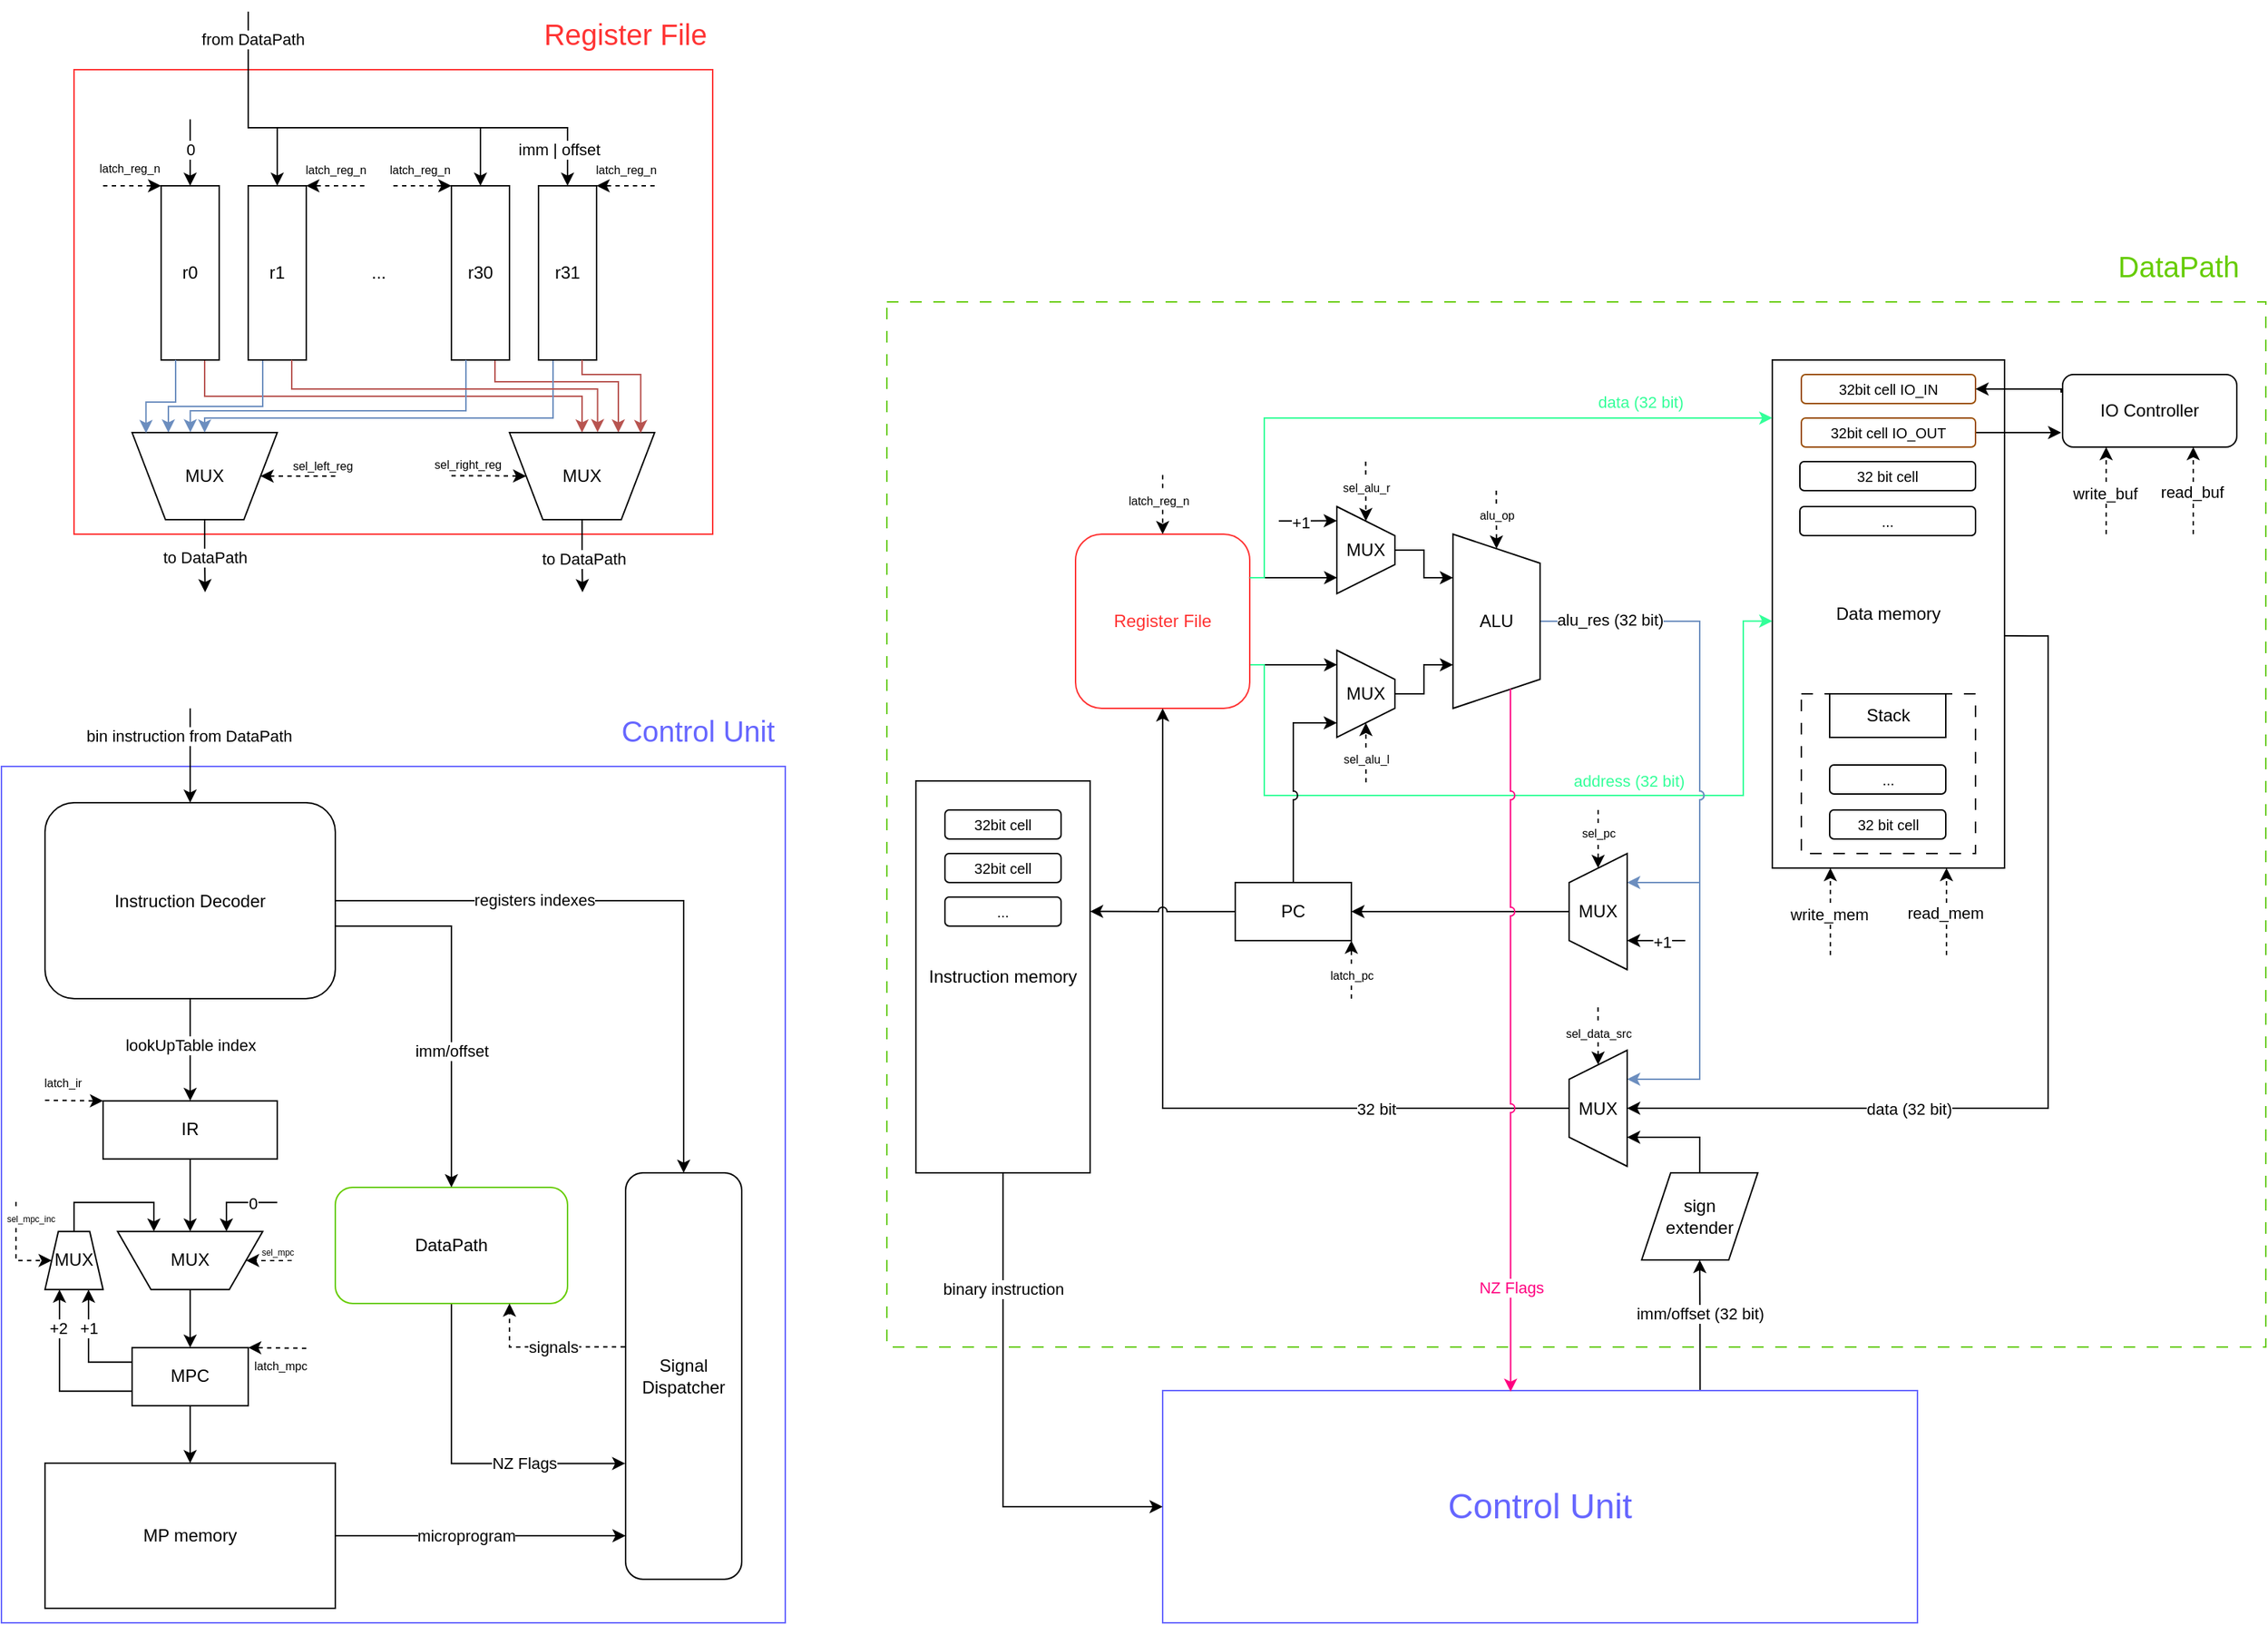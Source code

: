 <mxfile version="27.0.5">
  <diagram name="Страница — 1" id="z1fpUaOGZpdqGnygQPZb">
    <mxGraphModel dx="1678" dy="1046" grid="1" gridSize="10" guides="1" tooltips="1" connect="1" arrows="1" fold="1" page="1" pageScale="1" pageWidth="827" pageHeight="1169" math="0" shadow="0">
      <root>
        <mxCell id="0" />
        <mxCell id="1" parent="0" />
        <mxCell id="oMzu2f3fphEvVEeA5ftE-1" value="" style="verticalLabelPosition=bottom;verticalAlign=top;html=1;shape=mxgraph.basic.rect;fillColor2=none;strokeWidth=1;size=30;indent=100;fillColor=none;strokeColor=#FF3333;movable=1;resizable=1;rotatable=1;deletable=1;editable=1;locked=0;connectable=1;" parent="1" vertex="1">
          <mxGeometry x="70" y="80" width="440" height="320" as="geometry" />
        </mxCell>
        <mxCell id="oMzu2f3fphEvVEeA5ftE-2" value="&lt;font style=&quot;font-size: 20px;&quot;&gt;Register File&lt;/font&gt;" style="text;html=1;align=center;verticalAlign=middle;whiteSpace=wrap;rounded=0;strokeColor=none;fontColor=#FF3333;" parent="1" vertex="1">
          <mxGeometry x="390" y="40" width="120" height="30" as="geometry" />
        </mxCell>
        <mxCell id="oMzu2f3fphEvVEeA5ftE-17" style="edgeStyle=orthogonalEdgeStyle;rounded=0;orthogonalLoop=1;jettySize=auto;html=1;entryX=0;entryY=0.5;entryDx=0;entryDy=0;" parent="1" source="oMzu2f3fphEvVEeA5ftE-1" target="oMzu2f3fphEvVEeA5ftE-3" edge="1">
          <mxGeometry relative="1" as="geometry">
            <Array as="points">
              <mxPoint x="160" y="110" />
              <mxPoint x="160" y="110" />
            </Array>
          </mxGeometry>
        </mxCell>
        <mxCell id="oMzu2f3fphEvVEeA5ftE-18" value="0" style="edgeLabel;html=1;align=center;verticalAlign=middle;resizable=0;points=[];" parent="oMzu2f3fphEvVEeA5ftE-17" vertex="1" connectable="0">
          <mxGeometry x="-0.134" relative="1" as="geometry">
            <mxPoint as="offset" />
          </mxGeometry>
        </mxCell>
        <mxCell id="oMzu2f3fphEvVEeA5ftE-34" style="edgeStyle=orthogonalEdgeStyle;rounded=0;orthogonalLoop=1;jettySize=auto;html=1;exitX=1;exitY=0.25;exitDx=0;exitDy=0;entryX=0.5;entryY=0;entryDx=0;entryDy=0;fillColor=#f8cecc;strokeColor=#b85450;" parent="1" source="oMzu2f3fphEvVEeA5ftE-3" target="oMzu2f3fphEvVEeA5ftE-7" edge="1">
          <mxGeometry relative="1" as="geometry">
            <Array as="points">
              <mxPoint x="160" y="305" />
              <mxPoint x="420" y="305" />
            </Array>
          </mxGeometry>
        </mxCell>
        <mxCell id="oMzu2f3fphEvVEeA5ftE-3" value="r0" style="rounded=0;whiteSpace=wrap;html=1;direction=south;" parent="1" vertex="1">
          <mxGeometry x="130" y="160" width="40" height="120" as="geometry" />
        </mxCell>
        <mxCell id="oMzu2f3fphEvVEeA5ftE-12" style="edgeStyle=orthogonalEdgeStyle;rounded=0;orthogonalLoop=1;jettySize=auto;html=1;entryX=0;entryY=0.5;entryDx=0;entryDy=0;" parent="1" target="oMzu2f3fphEvVEeA5ftE-4" edge="1">
          <mxGeometry relative="1" as="geometry">
            <mxPoint x="190" y="40" as="sourcePoint" />
            <Array as="points">
              <mxPoint x="190" y="120" />
              <mxPoint x="210" y="120" />
            </Array>
          </mxGeometry>
        </mxCell>
        <mxCell id="oMzu2f3fphEvVEeA5ftE-21" style="edgeStyle=orthogonalEdgeStyle;rounded=0;orthogonalLoop=1;jettySize=auto;html=1;exitX=1;exitY=0.75;exitDx=0;exitDy=0;entryX=0.25;entryY=0;entryDx=0;entryDy=0;fillColor=#dae8fc;strokeColor=#6c8ebf;" parent="1" source="oMzu2f3fphEvVEeA5ftE-4" target="oMzu2f3fphEvVEeA5ftE-6" edge="1">
          <mxGeometry relative="1" as="geometry">
            <mxPoint x="230" y="298" as="sourcePoint" />
            <mxPoint x="135" y="348" as="targetPoint" />
            <Array as="points">
              <mxPoint x="200" y="312" />
              <mxPoint x="135" y="312" />
            </Array>
          </mxGeometry>
        </mxCell>
        <mxCell id="oMzu2f3fphEvVEeA5ftE-4" value="r1" style="rounded=0;whiteSpace=wrap;html=1;direction=south;" parent="1" vertex="1">
          <mxGeometry x="190" y="160" width="40" height="120" as="geometry" />
        </mxCell>
        <mxCell id="oMzu2f3fphEvVEeA5ftE-13" style="edgeStyle=orthogonalEdgeStyle;rounded=0;orthogonalLoop=1;jettySize=auto;html=1;entryX=0;entryY=0.5;entryDx=0;entryDy=0;" parent="1" target="oMzu2f3fphEvVEeA5ftE-5" edge="1">
          <mxGeometry relative="1" as="geometry">
            <mxPoint x="190" y="40" as="sourcePoint" />
            <Array as="points">
              <mxPoint x="190" y="40" />
              <mxPoint x="190" y="120" />
              <mxPoint x="350" y="120" />
            </Array>
          </mxGeometry>
        </mxCell>
        <mxCell id="oMzu2f3fphEvVEeA5ftE-31" style="edgeStyle=orthogonalEdgeStyle;rounded=0;orthogonalLoop=1;jettySize=auto;html=1;exitX=1;exitY=0.25;exitDx=0;exitDy=0;entryX=0.75;entryY=0;entryDx=0;entryDy=0;fillColor=#f8cecc;strokeColor=#b85450;" parent="1" source="oMzu2f3fphEvVEeA5ftE-5" target="oMzu2f3fphEvVEeA5ftE-7" edge="1">
          <mxGeometry relative="1" as="geometry">
            <mxPoint x="350" y="275" as="sourcePoint" />
            <mxPoint x="445" y="325" as="targetPoint" />
            <Array as="points">
              <mxPoint x="360" y="295" />
              <mxPoint x="445" y="295" />
            </Array>
          </mxGeometry>
        </mxCell>
        <mxCell id="oMzu2f3fphEvVEeA5ftE-5" value="r30" style="rounded=0;whiteSpace=wrap;html=1;direction=south;" parent="1" vertex="1">
          <mxGeometry x="330" y="160" width="40" height="120" as="geometry" />
        </mxCell>
        <mxCell id="oMzu2f3fphEvVEeA5ftE-36" style="edgeStyle=orthogonalEdgeStyle;rounded=0;orthogonalLoop=1;jettySize=auto;html=1;exitX=0.5;exitY=1;exitDx=0;exitDy=0;" parent="1" source="oMzu2f3fphEvVEeA5ftE-6" edge="1">
          <mxGeometry relative="1" as="geometry">
            <mxPoint x="160.31" y="440" as="targetPoint" />
          </mxGeometry>
        </mxCell>
        <mxCell id="oMzu2f3fphEvVEeA5ftE-38" value="to DataPath" style="edgeLabel;html=1;align=center;verticalAlign=middle;resizable=0;points=[];" parent="oMzu2f3fphEvVEeA5ftE-36" vertex="1" connectable="0">
          <mxGeometry x="-0.131" relative="1" as="geometry">
            <mxPoint y="4" as="offset" />
          </mxGeometry>
        </mxCell>
        <mxCell id="oMzu2f3fphEvVEeA5ftE-40" style="edgeStyle=orthogonalEdgeStyle;rounded=0;orthogonalLoop=1;jettySize=auto;html=1;exitX=1;exitY=0.5;exitDx=0;exitDy=0;entryX=1;entryY=0.5;entryDx=0;entryDy=0;" parent="1" source="oMzu2f3fphEvVEeA5ftE-6" target="oMzu2f3fphEvVEeA5ftE-6" edge="1">
          <mxGeometry relative="1" as="geometry">
            <Array as="points" />
          </mxGeometry>
        </mxCell>
        <mxCell id="oMzu2f3fphEvVEeA5ftE-41" style="edgeStyle=orthogonalEdgeStyle;rounded=0;orthogonalLoop=1;jettySize=auto;html=1;exitX=0.409;exitY=0.875;exitDx=0;exitDy=0;entryX=1;entryY=0.5;entryDx=0;entryDy=0;exitPerimeter=0;dashed=1;" parent="1" source="oMzu2f3fphEvVEeA5ftE-1" target="oMzu2f3fphEvVEeA5ftE-6" edge="1">
          <mxGeometry relative="1" as="geometry">
            <mxPoint x="230" y="360" as="sourcePoint" />
            <Array as="points">
              <mxPoint x="230" y="360" />
              <mxPoint x="230" y="360" />
            </Array>
          </mxGeometry>
        </mxCell>
        <mxCell id="oMzu2f3fphEvVEeA5ftE-43" value="&lt;font style=&quot;font-size: 8px;&quot;&gt;sel_left_reg&lt;/font&gt;" style="edgeLabel;html=1;align=center;verticalAlign=middle;resizable=0;points=[];" parent="oMzu2f3fphEvVEeA5ftE-41" vertex="1" connectable="0">
          <mxGeometry x="-0.631" y="-2" relative="1" as="geometry">
            <mxPoint y="-6" as="offset" />
          </mxGeometry>
        </mxCell>
        <mxCell id="oMzu2f3fphEvVEeA5ftE-6" value="MUX" style="verticalLabelPosition=middle;verticalAlign=middle;html=1;shape=trapezoid;perimeter=trapezoidPerimeter;whiteSpace=wrap;size=0.23;arcSize=10;flipV=1;labelPosition=center;align=center;" parent="1" vertex="1">
          <mxGeometry x="110" y="330" width="100" height="60" as="geometry" />
        </mxCell>
        <mxCell id="oMzu2f3fphEvVEeA5ftE-37" style="edgeStyle=orthogonalEdgeStyle;rounded=0;orthogonalLoop=1;jettySize=auto;html=1;exitX=0.5;exitY=1;exitDx=0;exitDy=0;" parent="1" source="oMzu2f3fphEvVEeA5ftE-7" edge="1">
          <mxGeometry relative="1" as="geometry">
            <mxPoint x="420.31" y="440" as="targetPoint" />
          </mxGeometry>
        </mxCell>
        <mxCell id="oMzu2f3fphEvVEeA5ftE-39" value="to DataPath" style="edgeLabel;html=1;align=center;verticalAlign=middle;resizable=0;points=[];" parent="oMzu2f3fphEvVEeA5ftE-37" vertex="1" connectable="0">
          <mxGeometry x="-0.348" y="1" relative="1" as="geometry">
            <mxPoint y="10" as="offset" />
          </mxGeometry>
        </mxCell>
        <mxCell id="oMzu2f3fphEvVEeA5ftE-7" value="MUX" style="verticalLabelPosition=middle;verticalAlign=middle;html=1;shape=trapezoid;perimeter=trapezoidPerimeter;whiteSpace=wrap;size=0.23;arcSize=10;flipV=1;labelPosition=center;align=center;" parent="1" vertex="1">
          <mxGeometry x="370" y="330" width="100" height="60" as="geometry" />
        </mxCell>
        <mxCell id="oMzu2f3fphEvVEeA5ftE-8" value="..." style="text;html=1;align=center;verticalAlign=middle;whiteSpace=wrap;rounded=0;" parent="1" vertex="1">
          <mxGeometry x="260" y="200" width="40" height="40" as="geometry" />
        </mxCell>
        <mxCell id="oMzu2f3fphEvVEeA5ftE-16" style="edgeStyle=orthogonalEdgeStyle;rounded=0;orthogonalLoop=1;jettySize=auto;html=1;entryX=0;entryY=0.5;entryDx=0;entryDy=0;" parent="1" target="oMzu2f3fphEvVEeA5ftE-15" edge="1">
          <mxGeometry relative="1" as="geometry">
            <mxPoint x="190" y="40" as="sourcePoint" />
            <Array as="points">
              <mxPoint x="190" y="40" />
              <mxPoint x="190" y="120" />
              <mxPoint x="410" y="120" />
            </Array>
          </mxGeometry>
        </mxCell>
        <mxCell id="oMzu2f3fphEvVEeA5ftE-19" value="from DataPath" style="edgeLabel;html=1;align=center;verticalAlign=middle;resizable=0;points=[];" parent="oMzu2f3fphEvVEeA5ftE-16" vertex="1" connectable="0">
          <mxGeometry x="-0.889" y="3" relative="1" as="geometry">
            <mxPoint as="offset" />
          </mxGeometry>
        </mxCell>
        <mxCell id="oMzu2f3fphEvVEeA5ftE-35" value="imm | offset" style="edgeLabel;html=1;align=center;verticalAlign=middle;resizable=0;points=[];" parent="oMzu2f3fphEvVEeA5ftE-16" vertex="1" connectable="0">
          <mxGeometry x="0.858" y="1" relative="1" as="geometry">
            <mxPoint x="-7" y="-1" as="offset" />
          </mxGeometry>
        </mxCell>
        <mxCell id="oMzu2f3fphEvVEeA5ftE-23" style="edgeStyle=orthogonalEdgeStyle;rounded=0;orthogonalLoop=1;jettySize=auto;html=1;exitX=1;exitY=0.75;exitDx=0;exitDy=0;entryX=0.5;entryY=0;entryDx=0;entryDy=0;fillColor=#dae8fc;strokeColor=#6c8ebf;" parent="1" source="oMzu2f3fphEvVEeA5ftE-15" target="oMzu2f3fphEvVEeA5ftE-6" edge="1">
          <mxGeometry relative="1" as="geometry">
            <Array as="points">
              <mxPoint x="400" y="320" />
              <mxPoint x="160" y="320" />
            </Array>
          </mxGeometry>
        </mxCell>
        <mxCell id="oMzu2f3fphEvVEeA5ftE-15" value="r31" style="rounded=0;whiteSpace=wrap;html=1;direction=south;" parent="1" vertex="1">
          <mxGeometry x="390" y="160" width="40" height="120" as="geometry" />
        </mxCell>
        <mxCell id="oMzu2f3fphEvVEeA5ftE-20" style="edgeStyle=orthogonalEdgeStyle;rounded=0;orthogonalLoop=1;jettySize=auto;html=1;exitX=1;exitY=0.75;exitDx=0;exitDy=0;entryX=0.096;entryY=0.994;entryDx=0;entryDy=0;entryPerimeter=0;fillColor=#dae8fc;strokeColor=#6c8ebf;" parent="1" source="oMzu2f3fphEvVEeA5ftE-3" target="oMzu2f3fphEvVEeA5ftE-6" edge="1">
          <mxGeometry relative="1" as="geometry">
            <mxPoint x="170" y="299" as="sourcePoint" />
            <mxPoint x="119.8" y="349.48" as="targetPoint" />
            <Array as="points">
              <mxPoint x="140" y="309" />
              <mxPoint x="120" y="309" />
            </Array>
          </mxGeometry>
        </mxCell>
        <mxCell id="oMzu2f3fphEvVEeA5ftE-22" style="edgeStyle=orthogonalEdgeStyle;rounded=0;orthogonalLoop=1;jettySize=auto;html=1;entryX=0.401;entryY=1.003;entryDx=0;entryDy=0;entryPerimeter=0;fillColor=#dae8fc;strokeColor=#6c8ebf;" parent="1" target="oMzu2f3fphEvVEeA5ftE-6" edge="1">
          <mxGeometry relative="1" as="geometry">
            <mxPoint x="340" y="280" as="sourcePoint" />
            <mxPoint x="150.1" y="338" as="targetPoint" />
            <Array as="points">
              <mxPoint x="340" y="280" />
              <mxPoint x="340" y="315" />
              <mxPoint x="150" y="315" />
            </Array>
          </mxGeometry>
        </mxCell>
        <mxCell id="oMzu2f3fphEvVEeA5ftE-30" style="edgeStyle=orthogonalEdgeStyle;rounded=0;orthogonalLoop=1;jettySize=auto;html=1;exitX=1;exitY=0.25;exitDx=0;exitDy=0;entryX=0.904;entryY=0.994;entryDx=0;entryDy=0;entryPerimeter=0;fillColor=#f8cecc;strokeColor=#b85450;" parent="1" source="oMzu2f3fphEvVEeA5ftE-15" target="oMzu2f3fphEvVEeA5ftE-7" edge="1">
          <mxGeometry relative="1" as="geometry">
            <Array as="points">
              <mxPoint x="420" y="290" />
              <mxPoint x="460" y="290" />
            </Array>
          </mxGeometry>
        </mxCell>
        <mxCell id="oMzu2f3fphEvVEeA5ftE-33" style="edgeStyle=orthogonalEdgeStyle;rounded=0;orthogonalLoop=1;jettySize=auto;html=1;exitX=1;exitY=0.25;exitDx=0;exitDy=0;entryX=0.607;entryY=1.004;entryDx=0;entryDy=0;entryPerimeter=0;fillColor=#f8cecc;strokeColor=#b85450;" parent="1" source="oMzu2f3fphEvVEeA5ftE-4" edge="1">
          <mxGeometry relative="1" as="geometry">
            <mxPoint x="230" y="280.0" as="sourcePoint" />
            <mxPoint x="430.7" y="329.76" as="targetPoint" />
            <Array as="points">
              <mxPoint x="220" y="300" />
              <mxPoint x="431" y="300" />
            </Array>
          </mxGeometry>
        </mxCell>
        <mxCell id="oMzu2f3fphEvVEeA5ftE-42" style="edgeStyle=orthogonalEdgeStyle;rounded=0;orthogonalLoop=1;jettySize=auto;html=1;exitX=0;exitY=0.5;exitDx=0;exitDy=0;entryX=0;entryY=0.5;entryDx=0;entryDy=0;dashed=1;" parent="1" target="oMzu2f3fphEvVEeA5ftE-7" edge="1">
          <mxGeometry relative="1" as="geometry">
            <mxPoint x="330" y="359.8" as="sourcePoint" />
            <mxPoint x="381" y="359.8" as="targetPoint" />
            <Array as="points">
              <mxPoint x="360" y="360" />
            </Array>
          </mxGeometry>
        </mxCell>
        <mxCell id="oMzu2f3fphEvVEeA5ftE-44" value="&lt;font style=&quot;font-size: 8px;&quot;&gt;sel_right_reg&lt;/font&gt;" style="edgeLabel;html=1;align=center;verticalAlign=middle;resizable=0;points=[];" parent="oMzu2f3fphEvVEeA5ftE-42" vertex="1" connectable="0">
          <mxGeometry x="0.013" y="-2" relative="1" as="geometry">
            <mxPoint x="-15" y="-11" as="offset" />
          </mxGeometry>
        </mxCell>
        <mxCell id="oMzu2f3fphEvVEeA5ftE-46" value="" style="endArrow=classic;html=1;rounded=0;entryX=0;entryY=1;entryDx=0;entryDy=0;dashed=1;" parent="1" target="oMzu2f3fphEvVEeA5ftE-3" edge="1">
          <mxGeometry width="50" height="50" relative="1" as="geometry">
            <mxPoint x="90" y="160" as="sourcePoint" />
            <mxPoint x="130" y="160" as="targetPoint" />
          </mxGeometry>
        </mxCell>
        <mxCell id="oMzu2f3fphEvVEeA5ftE-47" value="&lt;font style=&quot;font-size: 8px;&quot;&gt;latch_reg_n&lt;/font&gt;" style="edgeLabel;html=1;align=center;verticalAlign=middle;resizable=0;points=[];" parent="oMzu2f3fphEvVEeA5ftE-46" vertex="1" connectable="0">
          <mxGeometry x="0.053" relative="1" as="geometry">
            <mxPoint x="-3" y="-13" as="offset" />
          </mxGeometry>
        </mxCell>
        <mxCell id="oMzu2f3fphEvVEeA5ftE-48" value="" style="endArrow=classic;html=1;rounded=0;dashed=1;entryX=0;entryY=0;entryDx=0;entryDy=0;" parent="1" target="oMzu2f3fphEvVEeA5ftE-4" edge="1">
          <mxGeometry width="50" height="50" relative="1" as="geometry">
            <mxPoint x="270" y="160" as="sourcePoint" />
            <mxPoint x="250" y="159.52" as="targetPoint" />
          </mxGeometry>
        </mxCell>
        <mxCell id="oMzu2f3fphEvVEeA5ftE-49" value="&lt;font style=&quot;font-size: 8px;&quot;&gt;latch_reg_n&lt;/font&gt;" style="edgeLabel;html=1;align=center;verticalAlign=middle;resizable=0;points=[];" parent="oMzu2f3fphEvVEeA5ftE-48" vertex="1" connectable="0">
          <mxGeometry x="0.053" relative="1" as="geometry">
            <mxPoint x="1" y="-12" as="offset" />
          </mxGeometry>
        </mxCell>
        <mxCell id="oMzu2f3fphEvVEeA5ftE-52" value="" style="endArrow=classic;html=1;rounded=0;entryX=0;entryY=1;entryDx=0;entryDy=0;dashed=1;" parent="1" target="oMzu2f3fphEvVEeA5ftE-5" edge="1">
          <mxGeometry width="50" height="50" relative="1" as="geometry">
            <mxPoint x="290" y="160" as="sourcePoint" />
            <mxPoint x="330" y="160" as="targetPoint" />
          </mxGeometry>
        </mxCell>
        <mxCell id="oMzu2f3fphEvVEeA5ftE-53" value="&lt;font style=&quot;font-size: 8px;&quot;&gt;latch_reg_n&lt;/font&gt;" style="edgeLabel;html=1;align=center;verticalAlign=middle;resizable=0;points=[];" parent="oMzu2f3fphEvVEeA5ftE-52" vertex="1" connectable="0">
          <mxGeometry x="0.053" relative="1" as="geometry">
            <mxPoint x="-3" y="-12" as="offset" />
          </mxGeometry>
        </mxCell>
        <mxCell id="oMzu2f3fphEvVEeA5ftE-54" value="" style="endArrow=classic;html=1;rounded=0;dashed=1;entryX=0;entryY=0;entryDx=0;entryDy=0;" parent="1" target="oMzu2f3fphEvVEeA5ftE-15" edge="1">
          <mxGeometry width="50" height="50" relative="1" as="geometry">
            <mxPoint x="470" y="160" as="sourcePoint" />
            <mxPoint x="430" y="160" as="targetPoint" />
          </mxGeometry>
        </mxCell>
        <mxCell id="oMzu2f3fphEvVEeA5ftE-55" value="&lt;font style=&quot;font-size: 8px;&quot;&gt;latch_reg_n&lt;/font&gt;" style="edgeLabel;html=1;align=center;verticalAlign=middle;resizable=0;points=[];" parent="oMzu2f3fphEvVEeA5ftE-54" vertex="1" connectable="0">
          <mxGeometry x="0.053" relative="1" as="geometry">
            <mxPoint x="1" y="-12" as="offset" />
          </mxGeometry>
        </mxCell>
        <mxCell id="oMzu2f3fphEvVEeA5ftE-56" value="" style="rounded=0;whiteSpace=wrap;html=1;fillColor=none;strokeColor=#6666FF;movable=0;resizable=0;rotatable=0;deletable=0;editable=0;locked=1;connectable=0;" parent="1" vertex="1">
          <mxGeometry x="20" y="560" width="540" height="590" as="geometry" />
        </mxCell>
        <mxCell id="oMzu2f3fphEvVEeA5ftE-57" value="&lt;font style=&quot;color: rgb(102, 102, 255); font-size: 20px;&quot;&gt;Control Unit&lt;/font&gt;" style="text;html=1;align=center;verticalAlign=middle;whiteSpace=wrap;rounded=0;" parent="1" vertex="1">
          <mxGeometry x="440" y="520" width="120" height="30" as="geometry" />
        </mxCell>
        <mxCell id="oMzu2f3fphEvVEeA5ftE-61" style="edgeStyle=orthogonalEdgeStyle;rounded=0;orthogonalLoop=1;jettySize=auto;html=1;exitX=1;exitY=0.5;exitDx=0;exitDy=0;entryX=0.5;entryY=0;entryDx=0;entryDy=0;" parent="1" source="oMzu2f3fphEvVEeA5ftE-58" target="oMzu2f3fphEvVEeA5ftE-85" edge="1">
          <mxGeometry relative="1" as="geometry">
            <mxPoint x="490" y="760" as="targetPoint" />
          </mxGeometry>
        </mxCell>
        <mxCell id="qaOXAqAwc1qHSj3cVgYt-5" value="registers indexes" style="edgeLabel;html=1;align=center;verticalAlign=middle;resizable=0;points=[];" vertex="1" connectable="0" parent="oMzu2f3fphEvVEeA5ftE-61">
          <mxGeometry x="-0.361" y="1" relative="1" as="geometry">
            <mxPoint as="offset" />
          </mxGeometry>
        </mxCell>
        <mxCell id="oMzu2f3fphEvVEeA5ftE-62" style="edgeStyle=orthogonalEdgeStyle;rounded=0;orthogonalLoop=1;jettySize=auto;html=1;exitX=0.5;exitY=1;exitDx=0;exitDy=0;entryX=0.5;entryY=0;entryDx=0;entryDy=0;" parent="1" source="oMzu2f3fphEvVEeA5ftE-58" target="oMzu2f3fphEvVEeA5ftE-59" edge="1">
          <mxGeometry relative="1" as="geometry" />
        </mxCell>
        <mxCell id="qaOXAqAwc1qHSj3cVgYt-3" value="lookUpTable index" style="edgeLabel;html=1;align=center;verticalAlign=middle;resizable=0;points=[];" vertex="1" connectable="0" parent="oMzu2f3fphEvVEeA5ftE-62">
          <mxGeometry x="-0.378" y="-1" relative="1" as="geometry">
            <mxPoint x="1" y="10" as="offset" />
          </mxGeometry>
        </mxCell>
        <mxCell id="oMzu2f3fphEvVEeA5ftE-58" value="Instruction Decoder" style="rounded=1;whiteSpace=wrap;html=1;" parent="1" vertex="1">
          <mxGeometry x="50" y="585" width="200" height="135" as="geometry" />
        </mxCell>
        <mxCell id="oMzu2f3fphEvVEeA5ftE-67" style="edgeStyle=orthogonalEdgeStyle;rounded=0;orthogonalLoop=1;jettySize=auto;html=1;exitX=0.5;exitY=1;exitDx=0;exitDy=0;entryX=0.5;entryY=0;entryDx=0;entryDy=0;" parent="1" source="oMzu2f3fphEvVEeA5ftE-59" target="oMzu2f3fphEvVEeA5ftE-66" edge="1">
          <mxGeometry relative="1" as="geometry" />
        </mxCell>
        <mxCell id="oMzu2f3fphEvVEeA5ftE-59" value="IR" style="rounded=0;whiteSpace=wrap;html=1;" parent="1" vertex="1">
          <mxGeometry x="90" y="790.43" width="120" height="40" as="geometry" />
        </mxCell>
        <mxCell id="oMzu2f3fphEvVEeA5ftE-78" style="edgeStyle=orthogonalEdgeStyle;rounded=0;orthogonalLoop=1;jettySize=auto;html=1;exitX=0.5;exitY=1;exitDx=0;exitDy=0;entryX=0.5;entryY=0;entryDx=0;entryDy=0;" parent="1" source="oMzu2f3fphEvVEeA5ftE-66" target="oMzu2f3fphEvVEeA5ftE-77" edge="1">
          <mxGeometry relative="1" as="geometry" />
        </mxCell>
        <mxCell id="oMzu2f3fphEvVEeA5ftE-66" value="MUX" style="verticalLabelPosition=middle;verticalAlign=middle;html=1;shape=trapezoid;perimeter=trapezoidPerimeter;whiteSpace=wrap;size=0.23;arcSize=10;flipV=1;labelPosition=center;align=center;" parent="1" vertex="1">
          <mxGeometry x="100" y="880.43" width="100" height="40" as="geometry" />
        </mxCell>
        <mxCell id="oMzu2f3fphEvVEeA5ftE-70" value="" style="endArrow=classic;html=1;rounded=0;entryX=0.75;entryY=0;entryDx=0;entryDy=0;edgeStyle=orthogonalEdgeStyle;" parent="1" target="oMzu2f3fphEvVEeA5ftE-66" edge="1">
          <mxGeometry width="50" height="50" relative="1" as="geometry">
            <mxPoint x="210" y="860.43" as="sourcePoint" />
            <mxPoint x="265" y="870.43" as="targetPoint" />
            <Array as="points">
              <mxPoint x="210" y="860.43" />
              <mxPoint x="175" y="860.43" />
            </Array>
          </mxGeometry>
        </mxCell>
        <mxCell id="oMzu2f3fphEvVEeA5ftE-71" value="0" style="edgeLabel;html=1;align=center;verticalAlign=middle;resizable=0;points=[];" parent="oMzu2f3fphEvVEeA5ftE-70" vertex="1" connectable="0">
          <mxGeometry x="-0.36" relative="1" as="geometry">
            <mxPoint as="offset" />
          </mxGeometry>
        </mxCell>
        <mxCell id="oMzu2f3fphEvVEeA5ftE-94" style="edgeStyle=orthogonalEdgeStyle;rounded=0;orthogonalLoop=1;jettySize=auto;html=1;entryX=-0.003;entryY=0.715;entryDx=0;entryDy=0;exitX=0.5;exitY=1;exitDx=0;exitDy=0;entryPerimeter=0;" parent="1" source="oMzu2f3fphEvVEeA5ftE-74" target="oMzu2f3fphEvVEeA5ftE-85" edge="1">
          <mxGeometry relative="1" as="geometry">
            <Array as="points">
              <mxPoint x="330" y="1040" />
            </Array>
            <mxPoint x="312.5" y="1060.03" as="sourcePoint" />
            <mxPoint x="287.48" y="990" as="targetPoint" />
          </mxGeometry>
        </mxCell>
        <mxCell id="oMzu2f3fphEvVEeA5ftE-95" value="&lt;font&gt;NZ Flags&lt;/font&gt;" style="edgeLabel;html=1;align=center;verticalAlign=middle;resizable=0;points=[];" parent="oMzu2f3fphEvVEeA5ftE-94" vertex="1" connectable="0">
          <mxGeometry x="0.158" y="1" relative="1" as="geometry">
            <mxPoint x="27" y="1" as="offset" />
          </mxGeometry>
        </mxCell>
        <mxCell id="oMzu2f3fphEvVEeA5ftE-74" value="DataPath" style="rounded=1;whiteSpace=wrap;html=1;strokeColor=#66CC00;" parent="1" vertex="1">
          <mxGeometry x="250" y="850" width="160" height="80" as="geometry" />
        </mxCell>
        <mxCell id="oMzu2f3fphEvVEeA5ftE-76" style="edgeStyle=orthogonalEdgeStyle;rounded=0;orthogonalLoop=1;jettySize=auto;html=1;exitX=0.5;exitY=0;exitDx=0;exitDy=0;entryX=0.25;entryY=0;entryDx=0;entryDy=0;" parent="1" source="oMzu2f3fphEvVEeA5ftE-75" target="oMzu2f3fphEvVEeA5ftE-66" edge="1">
          <mxGeometry relative="1" as="geometry" />
        </mxCell>
        <mxCell id="oMzu2f3fphEvVEeA5ftE-75" value="MUX" style="verticalLabelPosition=middle;verticalAlign=middle;html=1;shape=trapezoid;perimeter=trapezoidPerimeter;whiteSpace=wrap;size=0.23;arcSize=10;flipV=0;labelPosition=center;align=center;" parent="1" vertex="1">
          <mxGeometry x="50" y="880.43" width="40" height="40" as="geometry" />
        </mxCell>
        <mxCell id="oMzu2f3fphEvVEeA5ftE-79" style="edgeStyle=orthogonalEdgeStyle;rounded=0;orthogonalLoop=1;jettySize=auto;html=1;exitX=0;exitY=0.25;exitDx=0;exitDy=0;entryX=0.75;entryY=1;entryDx=0;entryDy=0;" parent="1" source="oMzu2f3fphEvVEeA5ftE-77" target="oMzu2f3fphEvVEeA5ftE-75" edge="1">
          <mxGeometry relative="1" as="geometry" />
        </mxCell>
        <mxCell id="oMzu2f3fphEvVEeA5ftE-81" value="+1" style="edgeLabel;html=1;align=center;verticalAlign=middle;resizable=0;points=[];" parent="oMzu2f3fphEvVEeA5ftE-79" vertex="1" connectable="0">
          <mxGeometry x="-0.451" relative="1" as="geometry">
            <mxPoint x="-8" y="-24" as="offset" />
          </mxGeometry>
        </mxCell>
        <mxCell id="oMzu2f3fphEvVEeA5ftE-80" style="edgeStyle=orthogonalEdgeStyle;rounded=0;orthogonalLoop=1;jettySize=auto;html=1;exitX=0;exitY=0.75;exitDx=0;exitDy=0;entryX=0.25;entryY=1;entryDx=0;entryDy=0;" parent="1" source="oMzu2f3fphEvVEeA5ftE-77" target="oMzu2f3fphEvVEeA5ftE-75" edge="1">
          <mxGeometry relative="1" as="geometry" />
        </mxCell>
        <mxCell id="oMzu2f3fphEvVEeA5ftE-82" value="+2" style="edgeLabel;html=1;align=center;verticalAlign=middle;resizable=0;points=[];" parent="oMzu2f3fphEvVEeA5ftE-80" vertex="1" connectable="0">
          <mxGeometry x="-0.37" relative="1" as="geometry">
            <mxPoint x="-13" y="-44" as="offset" />
          </mxGeometry>
        </mxCell>
        <mxCell id="oMzu2f3fphEvVEeA5ftE-77" value="MPC" style="rounded=0;whiteSpace=wrap;html=1;" parent="1" vertex="1">
          <mxGeometry x="110" y="960.43" width="80" height="40" as="geometry" />
        </mxCell>
        <mxCell id="oMzu2f3fphEvVEeA5ftE-86" style="edgeStyle=orthogonalEdgeStyle;rounded=0;orthogonalLoop=1;jettySize=auto;html=1;exitX=0.5;exitY=1;exitDx=0;exitDy=0;entryX=0.5;entryY=0;entryDx=0;entryDy=0;" parent="1" source="oMzu2f3fphEvVEeA5ftE-77" target="oMzu2f3fphEvVEeA5ftE-83" edge="1">
          <mxGeometry relative="1" as="geometry">
            <Array as="points" />
            <mxPoint x="250" y="990" as="sourcePoint" />
            <mxPoint x="400" y="990" as="targetPoint" />
          </mxGeometry>
        </mxCell>
        <mxCell id="oMzu2f3fphEvVEeA5ftE-83" value="MP memory" style="rounded=0;whiteSpace=wrap;html=1;" parent="1" vertex="1">
          <mxGeometry x="50" y="1040" width="200" height="100" as="geometry" />
        </mxCell>
        <mxCell id="oMzu2f3fphEvVEeA5ftE-85" value="Signal Dispatcher" style="rounded=1;whiteSpace=wrap;html=1;" parent="1" vertex="1">
          <mxGeometry x="450" y="840" width="80" height="280" as="geometry" />
        </mxCell>
        <mxCell id="oMzu2f3fphEvVEeA5ftE-96" style="edgeStyle=orthogonalEdgeStyle;rounded=0;orthogonalLoop=1;jettySize=auto;html=1;exitX=-0.006;exitY=0.428;exitDx=0;exitDy=0;entryX=0.75;entryY=1;entryDx=0;entryDy=0;exitPerimeter=0;dashed=1;" parent="1" edge="1" target="oMzu2f3fphEvVEeA5ftE-74" source="oMzu2f3fphEvVEeA5ftE-85">
          <mxGeometry relative="1" as="geometry">
            <mxPoint x="450.0" y="960.49" as="sourcePoint" />
            <mxPoint x="351.04" y="960.43" as="targetPoint" />
            <Array as="points">
              <mxPoint x="401" y="960" />
              <mxPoint x="370" y="960" />
            </Array>
          </mxGeometry>
        </mxCell>
        <mxCell id="oMzu2f3fphEvVEeA5ftE-99" value="&lt;font&gt;signals&lt;/font&gt;" style="edgeLabel;html=1;align=center;verticalAlign=middle;resizable=0;points=[];" parent="oMzu2f3fphEvVEeA5ftE-96" vertex="1" connectable="0">
          <mxGeometry x="-0.009" y="-3" relative="1" as="geometry">
            <mxPoint x="5" y="3" as="offset" />
          </mxGeometry>
        </mxCell>
        <mxCell id="oMzu2f3fphEvVEeA5ftE-98" style="edgeStyle=orthogonalEdgeStyle;rounded=0;orthogonalLoop=1;jettySize=auto;html=1;exitX=1;exitY=0.5;exitDx=0;exitDy=0;entryX=0.5;entryY=0;entryDx=0;entryDy=0;" parent="1" edge="1" target="oMzu2f3fphEvVEeA5ftE-74" source="oMzu2f3fphEvVEeA5ftE-58">
          <mxGeometry relative="1" as="geometry">
            <mxPoint x="349.5" y="755.5" as="sourcePoint" />
            <mxPoint x="250.5" y="755.5" as="targetPoint" />
            <Array as="points">
              <mxPoint x="250" y="670" />
              <mxPoint x="330" y="670" />
            </Array>
          </mxGeometry>
        </mxCell>
        <mxCell id="oMzu2f3fphEvVEeA5ftE-101" value="&lt;font&gt;imm/offset&lt;/font&gt;" style="edgeLabel;html=1;align=center;verticalAlign=middle;resizable=0;points=[];" parent="oMzu2f3fphEvVEeA5ftE-98" vertex="1" connectable="0">
          <mxGeometry x="-0.057" y="-1" relative="1" as="geometry">
            <mxPoint x="1" y="52" as="offset" />
          </mxGeometry>
        </mxCell>
        <mxCell id="oMzu2f3fphEvVEeA5ftE-104" value="" style="endArrow=classic;html=1;rounded=0;dashed=1;entryX=1;entryY=0.5;entryDx=0;entryDy=0;" parent="1" target="oMzu2f3fphEvVEeA5ftE-66" edge="1">
          <mxGeometry width="50" height="50" relative="1" as="geometry">
            <mxPoint x="220" y="900.29" as="sourcePoint" />
            <mxPoint x="190" y="900.29" as="targetPoint" />
          </mxGeometry>
        </mxCell>
        <mxCell id="oMzu2f3fphEvVEeA5ftE-105" value="&lt;font style=&quot;font-size: 6px;&quot;&gt;sel_mpc&lt;/font&gt;" style="edgeLabel;html=1;align=center;verticalAlign=middle;resizable=0;points=[];" parent="oMzu2f3fphEvVEeA5ftE-104" vertex="1" connectable="0">
          <mxGeometry x="-0.274" relative="1" as="geometry">
            <mxPoint x="1" y="-8" as="offset" />
          </mxGeometry>
        </mxCell>
        <mxCell id="oMzu2f3fphEvVEeA5ftE-106" value="" style="endArrow=classic;html=1;rounded=0;dashed=1;edgeStyle=orthogonalEdgeStyle;entryX=0;entryY=0.5;entryDx=0;entryDy=0;" parent="1" target="oMzu2f3fphEvVEeA5ftE-75" edge="1">
          <mxGeometry width="50" height="50" relative="1" as="geometry">
            <mxPoint x="30" y="860" as="sourcePoint" />
            <mxPoint x="34" y="900.43" as="targetPoint" />
            <Array as="points">
              <mxPoint x="30" y="860" />
              <mxPoint x="30" y="900" />
            </Array>
          </mxGeometry>
        </mxCell>
        <mxCell id="oMzu2f3fphEvVEeA5ftE-107" value="&lt;font style=&quot;font-size: 6px;&quot;&gt;sel_mpc_inc&lt;/font&gt;" style="edgeLabel;html=1;align=center;verticalAlign=middle;resizable=0;points=[];" parent="oMzu2f3fphEvVEeA5ftE-106" vertex="1" connectable="0">
          <mxGeometry x="-0.274" relative="1" as="geometry">
            <mxPoint x="10" y="-14" as="offset" />
          </mxGeometry>
        </mxCell>
        <mxCell id="oMzu2f3fphEvVEeA5ftE-108" value="" style="rounded=0;whiteSpace=wrap;html=1;fillColor=none;dashed=1;dashPattern=8 8;strokeColor=#66CC00;movable=0;resizable=0;rotatable=0;deletable=0;editable=0;locked=1;connectable=0;" parent="1" vertex="1">
          <mxGeometry x="630" y="240" width="950" height="720" as="geometry" />
        </mxCell>
        <mxCell id="oMzu2f3fphEvVEeA5ftE-109" value="&lt;font style=&quot;color: rgb(102, 204, 0); font-size: 20px;&quot;&gt;DataPath&lt;/font&gt;" style="text;html=1;align=center;verticalAlign=middle;whiteSpace=wrap;rounded=0;" parent="1" vertex="1">
          <mxGeometry x="1460" y="200" width="120" height="30" as="geometry" />
        </mxCell>
        <mxCell id="oMzu2f3fphEvVEeA5ftE-185" style="edgeStyle=orthogonalEdgeStyle;rounded=0;orthogonalLoop=1;jettySize=auto;html=1;exitX=0.712;exitY=0.005;exitDx=0;exitDy=0;exitPerimeter=0;entryX=0.5;entryY=1;entryDx=0;entryDy=0;" parent="1" source="oMzu2f3fphEvVEeA5ftE-110" target="j9AMeiG-CyfgLosaFZG3-1" edge="1">
          <mxGeometry relative="1" as="geometry">
            <mxPoint x="1030" y="910" as="sourcePoint" />
            <Array as="points" />
            <mxPoint x="1190" y="920" as="targetPoint" />
          </mxGeometry>
        </mxCell>
        <mxCell id="oMzu2f3fphEvVEeA5ftE-186" value="imm/offset (32 bit)" style="edgeLabel;html=1;align=center;verticalAlign=middle;resizable=0;points=[];rotation=0;" parent="oMzu2f3fphEvVEeA5ftE-185" vertex="1" connectable="0">
          <mxGeometry x="-0.533" y="5" relative="1" as="geometry">
            <mxPoint x="5" y="-33" as="offset" />
          </mxGeometry>
        </mxCell>
        <mxCell id="oMzu2f3fphEvVEeA5ftE-110" value="&lt;font style=&quot;color: rgb(102, 102, 255); font-size: 24px;&quot;&gt;Control Unit&lt;/font&gt;" style="rounded=0;whiteSpace=wrap;html=1;strokeColor=#6666FF;" parent="1" vertex="1">
          <mxGeometry x="820" y="990" width="520" height="160" as="geometry" />
        </mxCell>
        <mxCell id="oMzu2f3fphEvVEeA5ftE-124" style="edgeStyle=orthogonalEdgeStyle;rounded=0;orthogonalLoop=1;jettySize=auto;html=1;exitX=0.5;exitY=1;exitDx=0;exitDy=0;entryX=0;entryY=0.5;entryDx=0;entryDy=0;" parent="1" source="oMzu2f3fphEvVEeA5ftE-111" target="oMzu2f3fphEvVEeA5ftE-110" edge="1">
          <mxGeometry relative="1" as="geometry">
            <mxPoint x="1060" y="1000" as="targetPoint" />
            <Array as="points">
              <mxPoint x="710" y="1070" />
            </Array>
          </mxGeometry>
        </mxCell>
        <mxCell id="oMzu2f3fphEvVEeA5ftE-125" value="binary instruction" style="edgeLabel;html=1;align=center;verticalAlign=middle;resizable=0;points=[];" parent="oMzu2f3fphEvVEeA5ftE-124" vertex="1" connectable="0">
          <mxGeometry x="-0.356" y="-2" relative="1" as="geometry">
            <mxPoint x="2" y="-30" as="offset" />
          </mxGeometry>
        </mxCell>
        <mxCell id="oMzu2f3fphEvVEeA5ftE-111" value="Instruction memory" style="rounded=0;whiteSpace=wrap;html=1;fillColor=none;movable=1;resizable=1;rotatable=1;deletable=1;editable=1;locked=0;connectable=1;" parent="1" vertex="1">
          <mxGeometry x="650" y="570" width="120" height="270" as="geometry" />
        </mxCell>
        <mxCell id="oMzu2f3fphEvVEeA5ftE-112" value="&lt;font style=&quot;font-size: 10px;&quot;&gt;32bit cell&lt;/font&gt;" style="rounded=1;whiteSpace=wrap;html=1;" parent="1" vertex="1">
          <mxGeometry x="670" y="590" width="80" height="20" as="geometry" />
        </mxCell>
        <mxCell id="oMzu2f3fphEvVEeA5ftE-113" value="&lt;font style=&quot;font-size: 10px;&quot;&gt;32bit cell&lt;/font&gt;" style="rounded=1;whiteSpace=wrap;html=1;" parent="1" vertex="1">
          <mxGeometry x="670" y="620" width="80" height="20" as="geometry" />
        </mxCell>
        <mxCell id="oMzu2f3fphEvVEeA5ftE-121" value="" style="rounded=0;whiteSpace=wrap;html=1;fillColor=none;dashed=1;dashPattern=8 8;" parent="1" vertex="1">
          <mxGeometry x="1260" y="510" width="120" height="110" as="geometry" />
        </mxCell>
        <mxCell id="oMzu2f3fphEvVEeA5ftE-123" value="Stack" style="text;html=1;align=center;verticalAlign=middle;whiteSpace=wrap;rounded=0;strokeColor=default;" parent="1" vertex="1">
          <mxGeometry x="1279.5" y="510" width="80" height="30" as="geometry" />
        </mxCell>
        <mxCell id="oMzu2f3fphEvVEeA5ftE-120" value="&lt;font style=&quot;font-size: 10px;&quot;&gt;32 bit cell&lt;/font&gt;" style="rounded=1;whiteSpace=wrap;html=1;" parent="1" vertex="1">
          <mxGeometry x="1279.5" y="590" width="80" height="20" as="geometry" />
        </mxCell>
        <mxCell id="oMzu2f3fphEvVEeA5ftE-188" style="edgeStyle=orthogonalEdgeStyle;rounded=0;orthogonalLoop=1;jettySize=auto;html=1;entryX=0.5;entryY=1;entryDx=0;entryDy=0;exitX=1;exitY=0.543;exitDx=0;exitDy=0;exitPerimeter=0;" parent="1" source="oMzu2f3fphEvVEeA5ftE-126" target="oMzu2f3fphEvVEeA5ftE-181" edge="1">
          <mxGeometry relative="1" as="geometry">
            <mxPoint x="1410" y="470" as="sourcePoint" />
            <Array as="points">
              <mxPoint x="1430" y="470" />
              <mxPoint x="1430" y="796" />
            </Array>
          </mxGeometry>
        </mxCell>
        <mxCell id="oMzu2f3fphEvVEeA5ftE-189" value="data (32 bit)" style="edgeLabel;html=1;align=center;verticalAlign=middle;resizable=0;points=[];" parent="oMzu2f3fphEvVEeA5ftE-188" vertex="1" connectable="0">
          <mxGeometry x="0.279" y="1" relative="1" as="geometry">
            <mxPoint x="-39" y="-1" as="offset" />
          </mxGeometry>
        </mxCell>
        <mxCell id="oMzu2f3fphEvVEeA5ftE-126" value="Data memory" style="rounded=0;whiteSpace=wrap;html=1;fillColor=none;movable=1;resizable=1;rotatable=1;deletable=1;editable=1;locked=0;connectable=1;" parent="1" vertex="1">
          <mxGeometry x="1240" y="280" width="160" height="350" as="geometry" />
        </mxCell>
        <mxCell id="oMzu2f3fphEvVEeA5ftE-127" value="&lt;font style=&quot;font-size: 10px;&quot;&gt;32bit cell IO_IN&lt;/font&gt;" style="rounded=1;whiteSpace=wrap;html=1;strokeColor=#994C00;" parent="1" vertex="1">
          <mxGeometry x="1260" y="290" width="120" height="20" as="geometry" />
        </mxCell>
        <mxCell id="oMzu2f3fphEvVEeA5ftE-135" style="edgeStyle=orthogonalEdgeStyle;rounded=0;orthogonalLoop=1;jettySize=auto;html=1;exitX=1;exitY=0.5;exitDx=0;exitDy=0;" parent="1" source="oMzu2f3fphEvVEeA5ftE-128" edge="1">
          <mxGeometry relative="1" as="geometry">
            <mxPoint x="1439" y="330" as="targetPoint" />
          </mxGeometry>
        </mxCell>
        <mxCell id="oMzu2f3fphEvVEeA5ftE-128" value="&lt;font style=&quot;font-size: 10px;&quot;&gt;32bit cell IO_OUT&lt;/font&gt;" style="rounded=1;whiteSpace=wrap;html=1;strokeColor=#994C00;" parent="1" vertex="1">
          <mxGeometry x="1260" y="320" width="120" height="20" as="geometry" />
        </mxCell>
        <mxCell id="oMzu2f3fphEvVEeA5ftE-131" value="&lt;font style=&quot;font-size: 10px;&quot;&gt;32 bit cell&lt;/font&gt;" style="rounded=1;whiteSpace=wrap;html=1;" parent="1" vertex="1">
          <mxGeometry x="1259" y="350" width="121" height="20" as="geometry" />
        </mxCell>
        <mxCell id="oMzu2f3fphEvVEeA5ftE-133" style="edgeStyle=orthogonalEdgeStyle;rounded=0;orthogonalLoop=1;jettySize=auto;html=1;exitX=0;exitY=0.25;exitDx=0;exitDy=0;entryX=1;entryY=0.5;entryDx=0;entryDy=0;" parent="1" target="oMzu2f3fphEvVEeA5ftE-127" edge="1">
          <mxGeometry relative="1" as="geometry">
            <mxPoint x="1439" y="302.5" as="sourcePoint" />
            <Array as="points">
              <mxPoint x="1439" y="303" />
              <mxPoint x="1439" y="300" />
            </Array>
          </mxGeometry>
        </mxCell>
        <mxCell id="oMzu2f3fphEvVEeA5ftE-132" value="IO Controller" style="rounded=1;whiteSpace=wrap;html=1;" parent="1" vertex="1">
          <mxGeometry x="1440" y="290" width="120" height="50" as="geometry" />
        </mxCell>
        <mxCell id="oMzu2f3fphEvVEeA5ftE-136" value="" style="endArrow=classic;html=1;rounded=0;entryX=0.25;entryY=1;entryDx=0;entryDy=0;dashed=1;" parent="1" target="oMzu2f3fphEvVEeA5ftE-132" edge="1">
          <mxGeometry width="50" height="50" relative="1" as="geometry">
            <mxPoint x="1470" y="400" as="sourcePoint" />
            <mxPoint x="1480" y="350" as="targetPoint" />
          </mxGeometry>
        </mxCell>
        <mxCell id="oMzu2f3fphEvVEeA5ftE-137" value="write_buf" style="edgeLabel;html=1;align=center;verticalAlign=middle;resizable=0;points=[];" parent="oMzu2f3fphEvVEeA5ftE-136" vertex="1" connectable="0">
          <mxGeometry x="0.051" y="1" relative="1" as="geometry">
            <mxPoint y="3" as="offset" />
          </mxGeometry>
        </mxCell>
        <mxCell id="oMzu2f3fphEvVEeA5ftE-141" value="" style="endArrow=classic;html=1;rounded=0;entryX=0.75;entryY=1;entryDx=0;entryDy=0;dashed=1;" parent="1" target="oMzu2f3fphEvVEeA5ftE-132" edge="1">
          <mxGeometry width="50" height="50" relative="1" as="geometry">
            <mxPoint x="1530" y="400" as="sourcePoint" />
            <mxPoint x="1539.81" y="340" as="targetPoint" />
          </mxGeometry>
        </mxCell>
        <mxCell id="oMzu2f3fphEvVEeA5ftE-142" value="read_buf" style="edgeLabel;html=1;align=center;verticalAlign=middle;resizable=0;points=[];" parent="oMzu2f3fphEvVEeA5ftE-141" vertex="1" connectable="0">
          <mxGeometry x="0.051" y="1" relative="1" as="geometry">
            <mxPoint y="2" as="offset" />
          </mxGeometry>
        </mxCell>
        <mxCell id="oMzu2f3fphEvVEeA5ftE-143" value="" style="endArrow=classic;html=1;rounded=0;entryX=0.25;entryY=1;entryDx=0;entryDy=0;dashed=1;" parent="1" target="oMzu2f3fphEvVEeA5ftE-126" edge="1">
          <mxGeometry width="50" height="50" relative="1" as="geometry">
            <mxPoint x="1280" y="690" as="sourcePoint" />
            <mxPoint x="1280" y="630" as="targetPoint" />
          </mxGeometry>
        </mxCell>
        <mxCell id="oMzu2f3fphEvVEeA5ftE-144" value="write_mem" style="edgeLabel;html=1;align=center;verticalAlign=middle;resizable=0;points=[];" parent="oMzu2f3fphEvVEeA5ftE-143" vertex="1" connectable="0">
          <mxGeometry x="0.051" y="1" relative="1" as="geometry">
            <mxPoint y="3" as="offset" />
          </mxGeometry>
        </mxCell>
        <mxCell id="oMzu2f3fphEvVEeA5ftE-145" value="" style="endArrow=classic;html=1;rounded=0;entryX=0.75;entryY=1;entryDx=0;entryDy=0;dashed=1;" parent="1" target="oMzu2f3fphEvVEeA5ftE-126" edge="1">
          <mxGeometry width="50" height="50" relative="1" as="geometry">
            <mxPoint x="1360" y="690" as="sourcePoint" />
            <mxPoint x="1360" y="630" as="targetPoint" />
          </mxGeometry>
        </mxCell>
        <mxCell id="oMzu2f3fphEvVEeA5ftE-146" value="read_mem" style="edgeLabel;html=1;align=center;verticalAlign=middle;resizable=0;points=[];" parent="oMzu2f3fphEvVEeA5ftE-145" vertex="1" connectable="0">
          <mxGeometry x="0.051" y="1" relative="1" as="geometry">
            <mxPoint y="2" as="offset" />
          </mxGeometry>
        </mxCell>
        <mxCell id="oMzu2f3fphEvVEeA5ftE-147" value="&lt;font style=&quot;font-size: 10px;&quot;&gt;...&lt;/font&gt;" style="rounded=1;whiteSpace=wrap;html=1;" parent="1" vertex="1">
          <mxGeometry x="1259" y="381" width="121" height="20" as="geometry" />
        </mxCell>
        <mxCell id="oMzu2f3fphEvVEeA5ftE-149" value="&lt;span style=&quot;font-size: 10px;&quot;&gt;...&lt;/span&gt;" style="rounded=1;whiteSpace=wrap;html=1;" parent="1" vertex="1">
          <mxGeometry x="1279.5" y="559" width="80" height="20" as="geometry" />
        </mxCell>
        <mxCell id="oMzu2f3fphEvVEeA5ftE-150" value="&lt;span style=&quot;font-size: 10px;&quot;&gt;...&lt;/span&gt;" style="rounded=1;whiteSpace=wrap;html=1;" parent="1" vertex="1">
          <mxGeometry x="670" y="650" width="80" height="20" as="geometry" />
        </mxCell>
        <mxCell id="oMzu2f3fphEvVEeA5ftE-160" style="edgeStyle=orthogonalEdgeStyle;rounded=0;orthogonalLoop=1;jettySize=auto;html=1;exitX=1;exitY=0.75;exitDx=0;exitDy=0;entryX=0.166;entryY=0.995;entryDx=0;entryDy=0;entryPerimeter=0;" parent="1" source="oMzu2f3fphEvVEeA5ftE-151" target="oMzu2f3fphEvVEeA5ftE-154" edge="1">
          <mxGeometry relative="1" as="geometry">
            <mxPoint x="880" y="490" as="targetPoint" />
          </mxGeometry>
        </mxCell>
        <mxCell id="oMzu2f3fphEvVEeA5ftE-163" style="edgeStyle=orthogonalEdgeStyle;rounded=0;orthogonalLoop=1;jettySize=auto;html=1;exitX=1;exitY=0.75;exitDx=0;exitDy=0;strokeColor=#33FF99;entryX=0;entryY=0.514;entryDx=0;entryDy=0;entryPerimeter=0;" parent="1" source="oMzu2f3fphEvVEeA5ftE-151" target="oMzu2f3fphEvVEeA5ftE-126" edge="1">
          <mxGeometry relative="1" as="geometry">
            <Array as="points">
              <mxPoint x="890" y="490" />
              <mxPoint x="890" y="580" />
              <mxPoint x="1220" y="580" />
              <mxPoint x="1220" y="460" />
            </Array>
            <mxPoint x="1230" y="450" as="targetPoint" />
          </mxGeometry>
        </mxCell>
        <mxCell id="oMzu2f3fphEvVEeA5ftE-164" value="&lt;font style=&quot;color: rgb(51, 255, 153);&quot;&gt;address (32 bit)&lt;/font&gt;" style="edgeLabel;html=1;align=center;verticalAlign=middle;resizable=0;points=[];" parent="oMzu2f3fphEvVEeA5ftE-163" vertex="1" connectable="0">
          <mxGeometry x="-0.105" relative="1" as="geometry">
            <mxPoint x="96" y="-10" as="offset" />
          </mxGeometry>
        </mxCell>
        <mxCell id="oMzu2f3fphEvVEeA5ftE-151" value="&lt;font style=&quot;color: rgb(255, 51, 51);&quot;&gt;Register File&lt;/font&gt;" style="rounded=1;whiteSpace=wrap;html=1;strokeColor=#FF3333;" parent="1" vertex="1">
          <mxGeometry x="760" y="400" width="120" height="120" as="geometry" />
        </mxCell>
        <mxCell id="oMzu2f3fphEvVEeA5ftE-190" style="edgeStyle=orthogonalEdgeStyle;rounded=0;orthogonalLoop=1;jettySize=auto;html=1;exitX=0.5;exitY=0;exitDx=0;exitDy=0;entryX=0.75;entryY=1;entryDx=0;entryDy=0;jumpStyle=arc;fillColor=#dae8fc;strokeColor=#6C8EBF;" parent="1" source="oMzu2f3fphEvVEeA5ftE-152" target="oMzu2f3fphEvVEeA5ftE-181" edge="1">
          <mxGeometry relative="1" as="geometry">
            <Array as="points">
              <mxPoint x="1190" y="460" />
              <mxPoint x="1190" y="775" />
            </Array>
          </mxGeometry>
        </mxCell>
        <mxCell id="oMzu2f3fphEvVEeA5ftE-197" style="edgeStyle=orthogonalEdgeStyle;rounded=0;orthogonalLoop=1;jettySize=auto;html=1;exitX=0.5;exitY=0;exitDx=0;exitDy=0;strokeColor=#6C8EBF;jumpStyle=arc;entryX=0.75;entryY=1;entryDx=0;entryDy=0;" parent="1" source="oMzu2f3fphEvVEeA5ftE-152" target="oMzu2f3fphEvVEeA5ftE-198" edge="1">
          <mxGeometry relative="1" as="geometry">
            <mxPoint x="790" y="620" as="targetPoint" />
            <Array as="points">
              <mxPoint x="1190" y="460" />
              <mxPoint x="1190" y="640" />
            </Array>
          </mxGeometry>
        </mxCell>
        <mxCell id="oMzu2f3fphEvVEeA5ftE-206" value="alu_res (32 bit)" style="edgeLabel;html=1;align=center;verticalAlign=middle;resizable=0;points=[];" parent="oMzu2f3fphEvVEeA5ftE-197" vertex="1" connectable="0">
          <mxGeometry x="-0.72" y="1" relative="1" as="geometry">
            <mxPoint as="offset" />
          </mxGeometry>
        </mxCell>
        <mxCell id="oMzu2f3fphEvVEeA5ftE-152" value="ALU" style="shape=trapezoid;perimeter=trapezoidPerimeter;whiteSpace=wrap;html=1;fixedSize=1;direction=south;" parent="1" vertex="1">
          <mxGeometry x="1020" y="400" width="60" height="120" as="geometry" />
        </mxCell>
        <mxCell id="oMzu2f3fphEvVEeA5ftE-155" style="edgeStyle=orthogonalEdgeStyle;rounded=0;orthogonalLoop=1;jettySize=auto;html=1;exitX=0.5;exitY=0;exitDx=0;exitDy=0;entryX=0.25;entryY=1;entryDx=0;entryDy=0;" parent="1" source="oMzu2f3fphEvVEeA5ftE-153" target="oMzu2f3fphEvVEeA5ftE-152" edge="1">
          <mxGeometry relative="1" as="geometry" />
        </mxCell>
        <mxCell id="oMzu2f3fphEvVEeA5ftE-153" value="MUX" style="shape=trapezoid;perimeter=trapezoidPerimeter;whiteSpace=wrap;html=1;fixedSize=1;direction=south;" parent="1" vertex="1">
          <mxGeometry x="940" y="381" width="40" height="60" as="geometry" />
        </mxCell>
        <mxCell id="oMzu2f3fphEvVEeA5ftE-156" style="edgeStyle=orthogonalEdgeStyle;rounded=0;orthogonalLoop=1;jettySize=auto;html=1;exitX=0.5;exitY=0;exitDx=0;exitDy=0;entryX=0.75;entryY=1;entryDx=0;entryDy=0;" parent="1" source="oMzu2f3fphEvVEeA5ftE-154" target="oMzu2f3fphEvVEeA5ftE-152" edge="1">
          <mxGeometry relative="1" as="geometry" />
        </mxCell>
        <mxCell id="oMzu2f3fphEvVEeA5ftE-154" value="MUX" style="shape=trapezoid;perimeter=trapezoidPerimeter;whiteSpace=wrap;html=1;fixedSize=1;direction=south;" parent="1" vertex="1">
          <mxGeometry x="940" y="480" width="40" height="60" as="geometry" />
        </mxCell>
        <mxCell id="oMzu2f3fphEvVEeA5ftE-157" value="" style="endArrow=classic;html=1;rounded=0;entryX=0.163;entryY=1;entryDx=0;entryDy=0;entryPerimeter=0;" parent="1" target="oMzu2f3fphEvVEeA5ftE-153" edge="1">
          <mxGeometry width="50" height="50" relative="1" as="geometry">
            <mxPoint x="900" y="390.85" as="sourcePoint" />
            <mxPoint x="940" y="390.7" as="targetPoint" />
          </mxGeometry>
        </mxCell>
        <mxCell id="oMzu2f3fphEvVEeA5ftE-158" value="+1" style="edgeLabel;html=1;align=center;verticalAlign=middle;resizable=0;points=[];" parent="oMzu2f3fphEvVEeA5ftE-157" vertex="1" connectable="0">
          <mxGeometry x="-0.257" y="2" relative="1" as="geometry">
            <mxPoint y="3" as="offset" />
          </mxGeometry>
        </mxCell>
        <mxCell id="oMzu2f3fphEvVEeA5ftE-159" style="edgeStyle=orthogonalEdgeStyle;rounded=0;orthogonalLoop=1;jettySize=auto;html=1;exitX=1;exitY=0.25;exitDx=0;exitDy=0;entryX=0.816;entryY=0.994;entryDx=0;entryDy=0;entryPerimeter=0;" parent="1" source="oMzu2f3fphEvVEeA5ftE-151" target="oMzu2f3fphEvVEeA5ftE-153" edge="1">
          <mxGeometry relative="1" as="geometry" />
        </mxCell>
        <mxCell id="oMzu2f3fphEvVEeA5ftE-161" style="edgeStyle=orthogonalEdgeStyle;rounded=0;orthogonalLoop=1;jettySize=auto;html=1;exitX=1;exitY=0.25;exitDx=0;exitDy=0;strokeColor=#33FF99;entryX=0;entryY=0.114;entryDx=0;entryDy=0;entryPerimeter=0;" parent="1" source="oMzu2f3fphEvVEeA5ftE-151" target="oMzu2f3fphEvVEeA5ftE-126" edge="1">
          <mxGeometry relative="1" as="geometry">
            <Array as="points">
              <mxPoint x="890" y="430" />
              <mxPoint x="890" y="320" />
              <mxPoint x="1230" y="320" />
            </Array>
            <mxPoint x="1240" y="320" as="targetPoint" />
          </mxGeometry>
        </mxCell>
        <mxCell id="oMzu2f3fphEvVEeA5ftE-162" value="&lt;font style=&quot;color: rgb(51, 255, 153);&quot;&gt;data (32 bit)&lt;/font&gt;" style="edgeLabel;html=1;align=center;verticalAlign=middle;resizable=0;points=[];" parent="oMzu2f3fphEvVEeA5ftE-161" vertex="1" connectable="0">
          <mxGeometry x="0.081" relative="1" as="geometry">
            <mxPoint x="125" y="-11" as="offset" />
          </mxGeometry>
        </mxCell>
        <mxCell id="oMzu2f3fphEvVEeA5ftE-165" value="" style="endArrow=classic;html=1;rounded=0;entryX=0;entryY=0;entryDx=0;entryDy=0;dashed=1;" parent="1" target="oMzu2f3fphEvVEeA5ftE-59" edge="1">
          <mxGeometry width="50" height="50" relative="1" as="geometry">
            <mxPoint x="50" y="790.0" as="sourcePoint" />
            <mxPoint x="90" y="790.0" as="targetPoint" />
          </mxGeometry>
        </mxCell>
        <mxCell id="oMzu2f3fphEvVEeA5ftE-166" value="&lt;font style=&quot;font-size: 8px;&quot;&gt;latch_ir&lt;/font&gt;" style="edgeLabel;html=1;align=center;verticalAlign=middle;resizable=0;points=[];" parent="oMzu2f3fphEvVEeA5ftE-165" vertex="1" connectable="0">
          <mxGeometry x="0.053" relative="1" as="geometry">
            <mxPoint x="-9" y="-13" as="offset" />
          </mxGeometry>
        </mxCell>
        <mxCell id="oMzu2f3fphEvVEeA5ftE-169" value="" style="endArrow=classic;html=1;rounded=0;entryX=1;entryY=0;entryDx=0;entryDy=0;dashed=1;" parent="1" target="oMzu2f3fphEvVEeA5ftE-77" edge="1">
          <mxGeometry width="50" height="50" relative="1" as="geometry">
            <mxPoint x="230" y="960.86" as="sourcePoint" />
            <mxPoint x="190" y="960.43" as="targetPoint" />
          </mxGeometry>
        </mxCell>
        <mxCell id="oMzu2f3fphEvVEeA5ftE-170" value="&lt;font style=&quot;font-size: 8px;&quot;&gt;latch_mpc&lt;/font&gt;" style="edgeLabel;html=1;align=center;verticalAlign=middle;resizable=0;points=[];" parent="oMzu2f3fphEvVEeA5ftE-169" vertex="1" connectable="0">
          <mxGeometry x="0.053" relative="1" as="geometry">
            <mxPoint x="3" y="11" as="offset" />
          </mxGeometry>
        </mxCell>
        <mxCell id="oMzu2f3fphEvVEeA5ftE-171" value="" style="endArrow=classic;html=1;rounded=0;dashed=1;entryX=0.5;entryY=0;entryDx=0;entryDy=0;" parent="1" target="oMzu2f3fphEvVEeA5ftE-151" edge="1">
          <mxGeometry width="50" height="50" relative="1" as="geometry">
            <mxPoint x="820" y="359.28" as="sourcePoint" />
            <mxPoint x="820.04" y="400" as="targetPoint" />
          </mxGeometry>
        </mxCell>
        <mxCell id="oMzu2f3fphEvVEeA5ftE-172" value="&lt;font style=&quot;font-size: 8px;&quot;&gt;latch_reg_n&lt;/font&gt;" style="edgeLabel;html=1;align=center;verticalAlign=middle;resizable=0;points=[];" parent="oMzu2f3fphEvVEeA5ftE-171" vertex="1" connectable="0">
          <mxGeometry x="0.053" relative="1" as="geometry">
            <mxPoint x="-3" y="-5" as="offset" />
          </mxGeometry>
        </mxCell>
        <mxCell id="oMzu2f3fphEvVEeA5ftE-175" value="" style="endArrow=classic;html=1;rounded=0;dashed=1;entryX=0;entryY=0.5;entryDx=0;entryDy=0;" parent="1" target="oMzu2f3fphEvVEeA5ftE-153" edge="1">
          <mxGeometry width="50" height="50" relative="1" as="geometry">
            <mxPoint x="959.85" y="350" as="sourcePoint" />
            <mxPoint x="959.85" y="391" as="targetPoint" />
          </mxGeometry>
        </mxCell>
        <mxCell id="oMzu2f3fphEvVEeA5ftE-176" value="&lt;font style=&quot;font-size: 8px;&quot;&gt;sel_alu_r&lt;/font&gt;" style="edgeLabel;html=1;align=center;verticalAlign=middle;resizable=0;points=[];" parent="oMzu2f3fphEvVEeA5ftE-175" vertex="1" connectable="0">
          <mxGeometry x="0.053" relative="1" as="geometry">
            <mxPoint y="-5" as="offset" />
          </mxGeometry>
        </mxCell>
        <mxCell id="oMzu2f3fphEvVEeA5ftE-177" value="" style="endArrow=classic;html=1;rounded=0;dashed=1;entryX=1;entryY=0.5;entryDx=0;entryDy=0;" parent="1" target="oMzu2f3fphEvVEeA5ftE-154" edge="1">
          <mxGeometry width="50" height="50" relative="1" as="geometry">
            <mxPoint x="960.08" y="571" as="sourcePoint" />
            <mxPoint x="959.93" y="530" as="targetPoint" />
          </mxGeometry>
        </mxCell>
        <mxCell id="oMzu2f3fphEvVEeA5ftE-178" value="&lt;font style=&quot;font-size: 8px;&quot;&gt;sel_alu_l&lt;/font&gt;" style="edgeLabel;html=1;align=center;verticalAlign=middle;resizable=0;points=[];" parent="oMzu2f3fphEvVEeA5ftE-177" vertex="1" connectable="0">
          <mxGeometry x="0.053" relative="1" as="geometry">
            <mxPoint y="4" as="offset" />
          </mxGeometry>
        </mxCell>
        <mxCell id="oMzu2f3fphEvVEeA5ftE-179" value="" style="endArrow=classic;html=1;rounded=0;dashed=1;entryX=0;entryY=0.5;entryDx=0;entryDy=0;" parent="1" target="oMzu2f3fphEvVEeA5ftE-152" edge="1">
          <mxGeometry width="50" height="50" relative="1" as="geometry">
            <mxPoint x="1049.82" y="370" as="sourcePoint" />
            <mxPoint x="1049.97" y="411" as="targetPoint" />
          </mxGeometry>
        </mxCell>
        <mxCell id="oMzu2f3fphEvVEeA5ftE-180" value="&lt;font style=&quot;font-size: 8px;&quot;&gt;alu_op&lt;/font&gt;" style="edgeLabel;html=1;align=center;verticalAlign=middle;resizable=0;points=[];" parent="oMzu2f3fphEvVEeA5ftE-179" vertex="1" connectable="0">
          <mxGeometry x="0.053" relative="1" as="geometry">
            <mxPoint y="-5" as="offset" />
          </mxGeometry>
        </mxCell>
        <mxCell id="oMzu2f3fphEvVEeA5ftE-182" style="edgeStyle=orthogonalEdgeStyle;rounded=0;orthogonalLoop=1;jettySize=auto;html=1;exitX=0.5;exitY=0;exitDx=0;exitDy=0;entryX=0.5;entryY=1;entryDx=0;entryDy=0;" parent="1" source="oMzu2f3fphEvVEeA5ftE-181" target="oMzu2f3fphEvVEeA5ftE-151" edge="1">
          <mxGeometry relative="1" as="geometry">
            <Array as="points">
              <mxPoint x="820" y="795" />
            </Array>
          </mxGeometry>
        </mxCell>
        <mxCell id="oMzu2f3fphEvVEeA5ftE-187" value="32 bit" style="edgeLabel;html=1;align=center;verticalAlign=middle;resizable=0;points=[];" parent="oMzu2f3fphEvVEeA5ftE-182" vertex="1" connectable="0">
          <mxGeometry x="-0.519" relative="1" as="geometry">
            <mxPoint as="offset" />
          </mxGeometry>
        </mxCell>
        <mxCell id="oMzu2f3fphEvVEeA5ftE-181" value="MUX" style="shape=trapezoid;perimeter=trapezoidPerimeter;whiteSpace=wrap;html=1;fixedSize=1;direction=north;" parent="1" vertex="1">
          <mxGeometry x="1100" y="755.5" width="40" height="80" as="geometry" />
        </mxCell>
        <mxCell id="oMzu2f3fphEvVEeA5ftE-183" value="" style="endArrow=classic;html=1;rounded=0;dashed=1;entryX=1;entryY=0.5;entryDx=0;entryDy=0;" parent="1" target="oMzu2f3fphEvVEeA5ftE-181" edge="1">
          <mxGeometry width="50" height="50" relative="1" as="geometry">
            <mxPoint x="1119.92" y="726" as="sourcePoint" />
            <mxPoint x="1119.93" y="765" as="targetPoint" />
          </mxGeometry>
        </mxCell>
        <mxCell id="oMzu2f3fphEvVEeA5ftE-184" value="&lt;font style=&quot;font-size: 8px;&quot;&gt;sel_data_src&lt;/font&gt;" style="edgeLabel;html=1;align=center;verticalAlign=middle;resizable=0;points=[];" parent="oMzu2f3fphEvVEeA5ftE-183" vertex="1" connectable="0">
          <mxGeometry x="0.053" relative="1" as="geometry">
            <mxPoint y="-4" as="offset" />
          </mxGeometry>
        </mxCell>
        <mxCell id="oMzu2f3fphEvVEeA5ftE-196" style="edgeStyle=orthogonalEdgeStyle;rounded=0;orthogonalLoop=1;jettySize=auto;html=1;exitX=0.5;exitY=0;exitDx=0;exitDy=0;jumpStyle=arc;" parent="1" source="oMzu2f3fphEvVEeA5ftE-194" edge="1">
          <mxGeometry relative="1" as="geometry">
            <mxPoint x="940" y="530" as="targetPoint" />
            <Array as="points">
              <mxPoint x="910" y="640" />
              <mxPoint x="910" y="530" />
            </Array>
          </mxGeometry>
        </mxCell>
        <mxCell id="oMzu2f3fphEvVEeA5ftE-194" value="PC" style="rounded=0;whiteSpace=wrap;html=1;" parent="1" vertex="1">
          <mxGeometry x="870" y="640" width="80" height="40" as="geometry" />
        </mxCell>
        <mxCell id="oMzu2f3fphEvVEeA5ftE-201" style="edgeStyle=orthogonalEdgeStyle;rounded=0;orthogonalLoop=1;jettySize=auto;html=1;exitX=0.5;exitY=0;exitDx=0;exitDy=0;entryX=1;entryY=0.5;entryDx=0;entryDy=0;" parent="1" source="oMzu2f3fphEvVEeA5ftE-198" target="oMzu2f3fphEvVEeA5ftE-194" edge="1">
          <mxGeometry relative="1" as="geometry" />
        </mxCell>
        <mxCell id="oMzu2f3fphEvVEeA5ftE-198" value="MUX" style="shape=trapezoid;perimeter=trapezoidPerimeter;whiteSpace=wrap;html=1;fixedSize=1;direction=north;" parent="1" vertex="1">
          <mxGeometry x="1100" y="620" width="40" height="80" as="geometry" />
        </mxCell>
        <mxCell id="oMzu2f3fphEvVEeA5ftE-199" value="" style="endArrow=classic;html=1;rounded=0;dashed=1;entryX=1;entryY=0.5;entryDx=0;entryDy=0;" parent="1" target="oMzu2f3fphEvVEeA5ftE-198" edge="1">
          <mxGeometry width="50" height="50" relative="1" as="geometry">
            <mxPoint x="1120" y="590" as="sourcePoint" />
            <mxPoint x="1119.82" y="630.0" as="targetPoint" />
          </mxGeometry>
        </mxCell>
        <mxCell id="oMzu2f3fphEvVEeA5ftE-200" value="&lt;font style=&quot;font-size: 8px;&quot;&gt;sel_pc&lt;/font&gt;" style="edgeLabel;html=1;align=center;verticalAlign=middle;resizable=0;points=[];" parent="oMzu2f3fphEvVEeA5ftE-199" vertex="1" connectable="0">
          <mxGeometry x="0.053" relative="1" as="geometry">
            <mxPoint y="-6" as="offset" />
          </mxGeometry>
        </mxCell>
        <mxCell id="oMzu2f3fphEvVEeA5ftE-202" value="" style="endArrow=classic;html=1;rounded=0;entryX=0.25;entryY=1;entryDx=0;entryDy=0;" parent="1" target="oMzu2f3fphEvVEeA5ftE-198" edge="1">
          <mxGeometry width="50" height="50" relative="1" as="geometry">
            <mxPoint x="1180" y="680" as="sourcePoint" />
            <mxPoint x="1141" y="680.0" as="targetPoint" />
          </mxGeometry>
        </mxCell>
        <mxCell id="oMzu2f3fphEvVEeA5ftE-203" value="+1" style="edgeLabel;html=1;align=center;verticalAlign=middle;resizable=0;points=[];" parent="oMzu2f3fphEvVEeA5ftE-202" vertex="1" connectable="0">
          <mxGeometry x="-0.257" y="2" relative="1" as="geometry">
            <mxPoint x="-1" y="-1" as="offset" />
          </mxGeometry>
        </mxCell>
        <mxCell id="oMzu2f3fphEvVEeA5ftE-207" style="edgeStyle=orthogonalEdgeStyle;rounded=0;orthogonalLoop=1;jettySize=auto;html=1;exitX=0.889;exitY=0.34;exitDx=0;exitDy=0;jumpStyle=arc;entryX=0.461;entryY=0.005;entryDx=0;entryDy=0;entryPerimeter=0;strokeColor=#FF0080;exitPerimeter=0;" parent="1" source="oMzu2f3fphEvVEeA5ftE-152" target="oMzu2f3fphEvVEeA5ftE-110" edge="1">
          <mxGeometry relative="1" as="geometry">
            <mxPoint x="1061.858" y="506.474" as="sourcePoint" />
            <mxPoint x="1060.04" y="920.0" as="targetPoint" />
            <Array as="points" />
          </mxGeometry>
        </mxCell>
        <mxCell id="oMzu2f3fphEvVEeA5ftE-208" value="&lt;font style=&quot;color: rgb(255, 0, 128);&quot;&gt;NZ Flags&lt;/font&gt;" style="edgeLabel;html=1;align=center;verticalAlign=middle;resizable=0;points=[];rotation=0;" parent="oMzu2f3fphEvVEeA5ftE-207" vertex="1" connectable="0">
          <mxGeometry x="0.53" y="1" relative="1" as="geometry">
            <mxPoint x="-1" y="42" as="offset" />
          </mxGeometry>
        </mxCell>
        <mxCell id="oMzu2f3fphEvVEeA5ftE-209" style="edgeStyle=orthogonalEdgeStyle;rounded=0;orthogonalLoop=1;jettySize=auto;html=1;exitX=0;exitY=0.5;exitDx=0;exitDy=0;jumpStyle=arc;entryX=1;entryY=0.333;entryDx=0;entryDy=0;entryPerimeter=0;" parent="1" source="oMzu2f3fphEvVEeA5ftE-194" target="oMzu2f3fphEvVEeA5ftE-111" edge="1">
          <mxGeometry relative="1" as="geometry">
            <mxPoint x="780" y="660" as="targetPoint" />
          </mxGeometry>
        </mxCell>
        <mxCell id="oMzu2f3fphEvVEeA5ftE-210" value="" style="endArrow=classic;html=1;rounded=0;dashed=1;entryX=1;entryY=0.5;entryDx=0;entryDy=0;" parent="1" edge="1">
          <mxGeometry width="50" height="50" relative="1" as="geometry">
            <mxPoint x="950" y="720" as="sourcePoint" />
            <mxPoint x="950" y="680" as="targetPoint" />
          </mxGeometry>
        </mxCell>
        <mxCell id="oMzu2f3fphEvVEeA5ftE-211" value="&lt;span style=&quot;font-size: 8px;&quot;&gt;latch_pc&lt;/span&gt;" style="edgeLabel;html=1;align=center;verticalAlign=middle;resizable=0;points=[];" parent="oMzu2f3fphEvVEeA5ftE-210" vertex="1" connectable="0">
          <mxGeometry x="0.053" relative="1" as="geometry">
            <mxPoint y="4" as="offset" />
          </mxGeometry>
        </mxCell>
        <mxCell id="j9AMeiG-CyfgLosaFZG3-2" style="edgeStyle=orthogonalEdgeStyle;rounded=0;orthogonalLoop=1;jettySize=auto;html=1;exitX=0.5;exitY=0;exitDx=0;exitDy=0;entryX=0.25;entryY=1;entryDx=0;entryDy=0;" parent="1" source="j9AMeiG-CyfgLosaFZG3-1" target="oMzu2f3fphEvVEeA5ftE-181" edge="1">
          <mxGeometry relative="1" as="geometry" />
        </mxCell>
        <mxCell id="j9AMeiG-CyfgLosaFZG3-1" value="sign&lt;div&gt;&lt;span style=&quot;background-color: transparent; color: light-dark(rgb(0, 0, 0), rgb(255, 255, 255));&quot;&gt;extender&lt;/span&gt;&lt;/div&gt;" style="shape=parallelogram;perimeter=parallelogramPerimeter;whiteSpace=wrap;html=1;fixedSize=1;" parent="1" vertex="1">
          <mxGeometry x="1150" y="840" width="80" height="60" as="geometry" />
        </mxCell>
        <mxCell id="qaOXAqAwc1qHSj3cVgYt-1" value="" style="endArrow=classic;html=1;rounded=0;entryX=0.5;entryY=0;entryDx=0;entryDy=0;" edge="1" parent="1" target="oMzu2f3fphEvVEeA5ftE-58">
          <mxGeometry width="50" height="50" relative="1" as="geometry">
            <mxPoint x="150" y="520" as="sourcePoint" />
            <mxPoint x="170" y="500" as="targetPoint" />
          </mxGeometry>
        </mxCell>
        <mxCell id="qaOXAqAwc1qHSj3cVgYt-2" value="bin instruction from DataPath" style="edgeLabel;html=1;align=center;verticalAlign=middle;resizable=0;points=[];" vertex="1" connectable="0" parent="qaOXAqAwc1qHSj3cVgYt-1">
          <mxGeometry x="-0.43" y="-1" relative="1" as="geometry">
            <mxPoint as="offset" />
          </mxGeometry>
        </mxCell>
        <mxCell id="qaOXAqAwc1qHSj3cVgYt-6" style="edgeStyle=orthogonalEdgeStyle;rounded=0;orthogonalLoop=1;jettySize=auto;html=1;exitX=1;exitY=0.5;exitDx=0;exitDy=0;" edge="1" parent="1" source="oMzu2f3fphEvVEeA5ftE-83">
          <mxGeometry relative="1" as="geometry">
            <mxPoint x="450" y="1090" as="targetPoint" />
          </mxGeometry>
        </mxCell>
        <mxCell id="qaOXAqAwc1qHSj3cVgYt-7" value="microprogram" style="edgeLabel;html=1;align=center;verticalAlign=middle;resizable=0;points=[];" vertex="1" connectable="0" parent="qaOXAqAwc1qHSj3cVgYt-6">
          <mxGeometry x="-0.183" y="-2" relative="1" as="geometry">
            <mxPoint x="8" y="-2" as="offset" />
          </mxGeometry>
        </mxCell>
      </root>
    </mxGraphModel>
  </diagram>
</mxfile>
